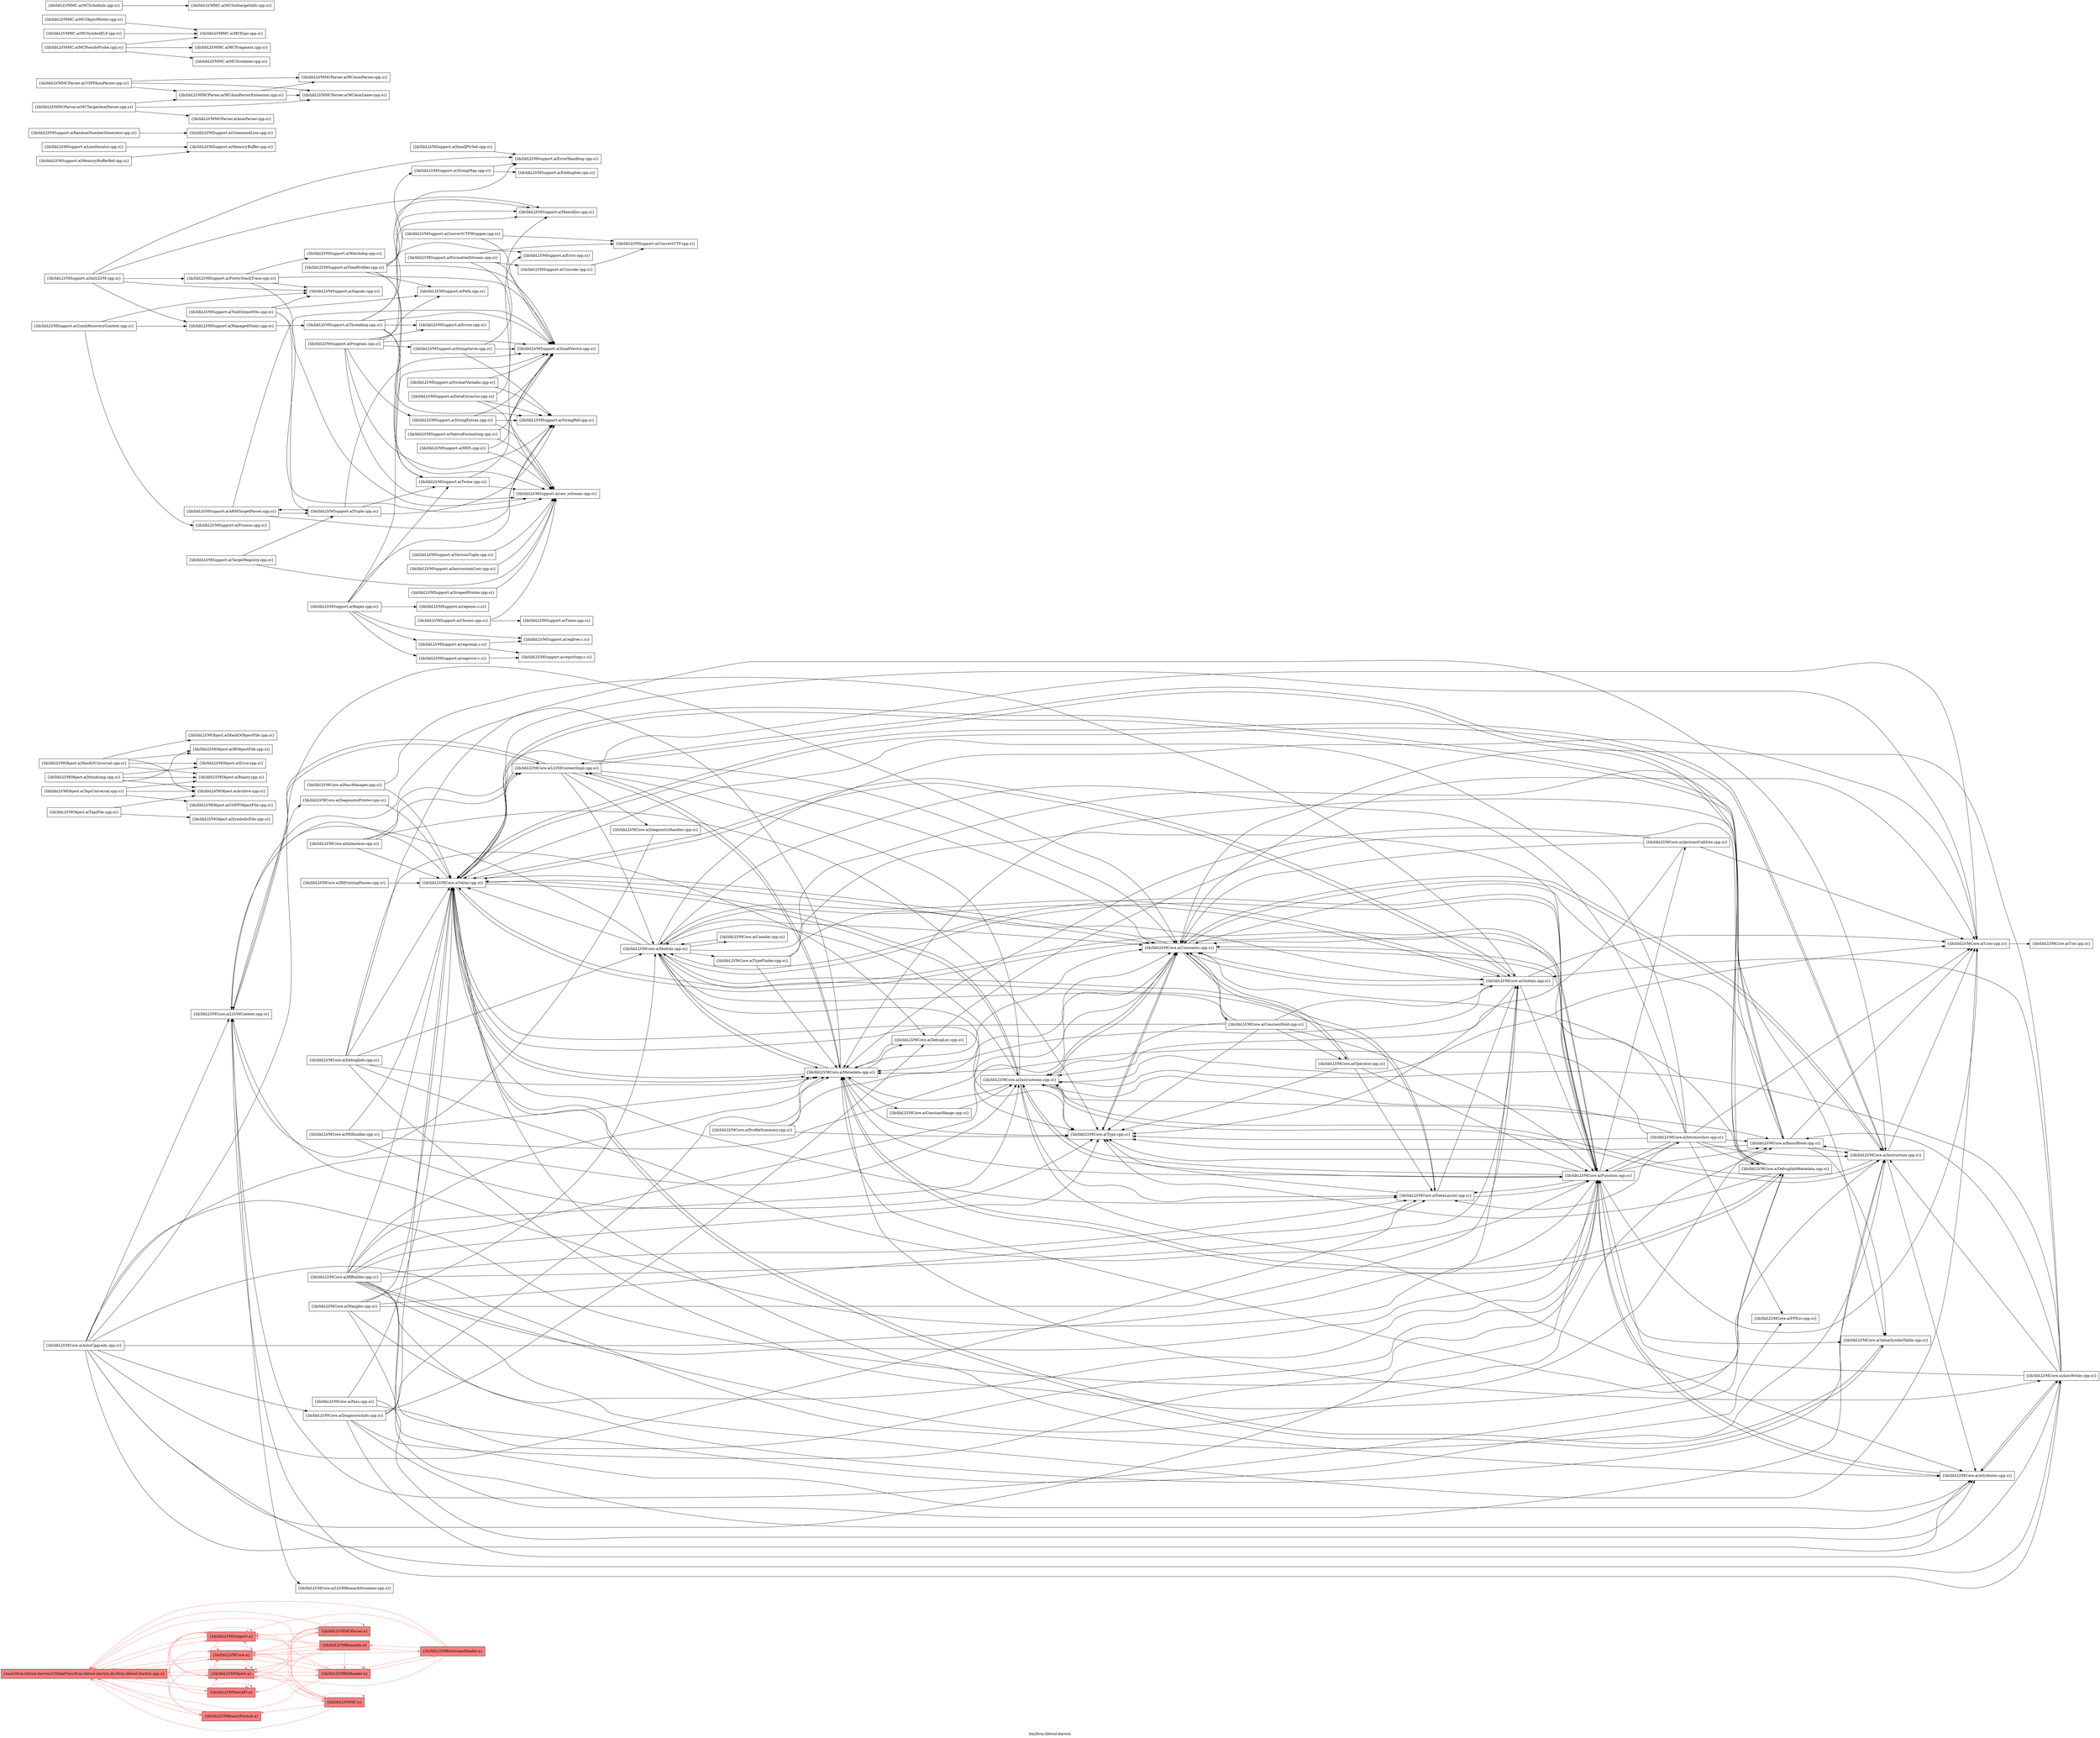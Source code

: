 digraph "bin/llvm-libtool-darwin" {
	label="bin/llvm-libtool-darwin";
	rankdir="LR"
	{ rank=same; Node0x56062d446d28;  }
	{ rank=same; Node0x56062d443da8; Node0x56062d4438a8; Node0x56062d4474a8; Node0x56062d4479a8; Node0x56062d446aa8;  }
	{ rank=same; Node0x56062d4465a8; Node0x56062d446fa8; Node0x56062d449ca8; Node0x56062d445ba8;  }

	Node0x56062d446d28 [shape=record,shape=box,style=filled,fillcolor="1.000000 0.5 1",group=1,label="{tools/llvm-libtool-darwin/CMakeFiles/llvm-libtool-darwin.dir/llvm-libtool-darwin.cpp.o}"];
	Node0x56062d446d28 -> Node0x56062d443da8[color="1.000000 0.5 1"];
	Node0x56062d446d28 -> Node0x56062d4438a8[color="1.000000 0.5 1"];
	Node0x56062d446d28 -> Node0x56062d4474a8[color="1.000000 0.5 1"];
	Node0x56062d446d28 -> Node0x56062d4479a8[color="1.000000 0.5 1"];
	Node0x56062d446d28 -> Node0x56062d446aa8[color="1.000000 0.5 1"];
	Node0x56062d443da8 [shape=record,shape=box,style=filled,fillcolor="1.000000 0.5 1",group=1,label="{lib/libLLVMBinaryFormat.a}"];
	Node0x56062d443da8 -> Node0x56062d446d28[color="1.000000 0.5 1"];
	Node0x56062d443da8 -> Node0x56062d4479a8[color="1.000000 0.5 1"];
	Node0x56062d4438a8 [shape=record,shape=box,style=filled,fillcolor="1.000000 0.5 1",group=1,label="{lib/libLLVMCore.a}"];
	Node0x56062d4438a8 -> Node0x56062d4479a8[color="1.000000 0.5 1"];
	Node0x56062d4438a8 -> Node0x56062d443da8[color="1.000000 0.5 1"];
	Node0x56062d4438a8 -> Node0x56062d4438a8[color="1.000000 0.5 1"];
	Node0x56062d4438a8 -> Node0x56062d446d28[color="1.000000 0.5 1"];
	Node0x56062d4438a8 -> Node0x56062d4465a8[color="1.000000 0.5 1"];
	Node0x56062d4438a8 -> Node0x56062d4474a8[color="1.000000 0.5 1"];
	Node0x56062d4438a8 -> Node0x56062d446fa8[color="1.000000 0.5 1"];
	Node0x56062d4474a8 [shape=record,shape=box,style=filled,fillcolor="1.000000 0.5 1",group=1,label="{lib/libLLVMObject.a}"];
	Node0x56062d4474a8 -> Node0x56062d446d28[color="1.000000 0.5 1"];
	Node0x56062d4474a8 -> Node0x56062d4474a8[color="1.000000 0.5 1"];
	Node0x56062d4474a8 -> Node0x56062d4479a8[color="1.000000 0.5 1"];
	Node0x56062d4474a8 -> Node0x56062d443da8[color="1.000000 0.5 1"];
	Node0x56062d4474a8 -> Node0x56062d4438a8[color="1.000000 0.5 1"];
	Node0x56062d4474a8 -> Node0x56062d446fa8[color="1.000000 0.5 1"];
	Node0x56062d4474a8 -> Node0x56062d449ca8[color="1.000000 0.5 1"];
	Node0x56062d4474a8 -> Node0x56062d445ba8[color="1.000000 0.5 1"];
	Node0x56062d4474a8 -> Node0x56062d446aa8[color="1.000000 0.5 1"];
	Node0x56062d4479a8 [shape=record,shape=box,style=filled,fillcolor="1.000000 0.5 1",group=1,label="{lib/libLLVMSupport.a}"];
	Node0x56062d4479a8 -> Node0x56062d446d28[color="1.000000 0.5 1"];
	Node0x56062d4479a8 -> Node0x56062d4438a8[color="1.000000 0.5 1"];
	Node0x56062d4479a8 -> Node0x56062d4474a8[color="1.000000 0.5 1"];
	Node0x56062d4479a8 -> Node0x56062d4479a8[color="1.000000 0.5 1"];
	Node0x56062d446aa8 [shape=record,shape=box,style=filled,fillcolor="1.000000 0.5 1",group=1,label="{lib/libLLVMTextAPI.a}"];
	Node0x56062d446aa8 -> Node0x56062d4479a8[color="1.000000 0.5 1"];
	Node0x56062d446aa8 -> Node0x56062d446aa8[color="1.000000 0.5 1"];
	Node0x56062d446aa8 -> Node0x56062d446d28[color="1.000000 0.5 1"];
	Node0x56062d446aa8 -> Node0x56062d4438a8[color="1.000000 0.5 1"];
	Node0x56062d446aa8 -> Node0x56062d4474a8[color="1.000000 0.5 1"];
	Node0x56062d445e28 [shape=record,shape=box,group=0,label="{lib/libLLVMCore.a(LLVMContext.cpp.o)}"];
	Node0x56062d445e28 -> Node0x56062d449988;
	Node0x56062d445e28 -> Node0x56062d447278;
	Node0x56062d445e28 -> Node0x56062d4497f8;
	Node0x56062d449988 [shape=record,shape=box,group=0,label="{lib/libLLVMCore.a(DiagnosticPrinter.cpp.o)}"];
	Node0x56062d449988 -> Node0x56062d443b28;
	Node0x56062d447278 [shape=record,shape=box,group=0,label="{lib/libLLVMCore.a(LLVMContextImpl.cpp.o)}"];
	Node0x56062d447278 -> Node0x56062d445e28;
	Node0x56062d447278 -> Node0x56062d444708;
	Node0x56062d447278 -> Node0x56062d442598;
	Node0x56062d447278 -> Node0x56062d449028;
	Node0x56062d447278 -> Node0x56062d4405b8;
	Node0x56062d447278 -> Node0x56062d4424f8;
	Node0x56062d447278 -> Node0x56062d442188;
	Node0x56062d447278 -> Node0x56062d443b28;
	Node0x56062d4497f8 [shape=record,shape=box,group=0,label="{lib/libLLVMCore.a(LLVMRemarkStreamer.cpp.o)}"];
	Node0x56062d443b28 [shape=record,shape=box,group=0,label="{lib/libLLVMCore.a(Value.cpp.o)}"];
	Node0x56062d443b28 -> Node0x56062d445e28;
	Node0x56062d443b28 -> Node0x56062d4427c8;
	Node0x56062d443b28 -> Node0x56062d441968;
	Node0x56062d443b28 -> Node0x56062d442138;
	Node0x56062d443b28 -> Node0x56062d442ef8;
	Node0x56062d443b28 -> Node0x56062d444bb8;
	Node0x56062d443b28 -> Node0x56062d4452e8;
	Node0x56062d443b28 -> Node0x56062d444708;
	Node0x56062d443b28 -> Node0x56062d446558;
	Node0x56062d443b28 -> Node0x56062d447278;
	Node0x56062d443b28 -> Node0x56062d4405b8;
	Node0x56062d443b28 -> Node0x56062d443498;
	Node0x56062d443b28 -> Node0x56062d442188;
	Node0x56062d443b28 -> Node0x56062d443088;
	Node0x56062d44a068 [shape=record,shape=box,group=0,label="{lib/libLLVMCore.a(DiagnosticInfo.cpp.o)}"];
	Node0x56062d44a068 -> Node0x56062d4427c8;
	Node0x56062d44a068 -> Node0x56062d444bb8;
	Node0x56062d44a068 -> Node0x56062d445dd8;
	Node0x56062d44a068 -> Node0x56062d4451a8;
	Node0x56062d44a068 -> Node0x56062d4405b8;
	Node0x56062d44a068 -> Node0x56062d443b28;
	Node0x56062d4427c8 [shape=record,shape=box,group=0,label="{lib/libLLVMCore.a(Function.cpp.o)}"];
	Node0x56062d4427c8 -> Node0x56062d445e28;
	Node0x56062d4427c8 -> Node0x56062d441968;
	Node0x56062d4427c8 -> Node0x56062d442ef8;
	Node0x56062d4427c8 -> Node0x56062d4452e8;
	Node0x56062d4427c8 -> Node0x56062d444708;
	Node0x56062d4427c8 -> Node0x56062d446558;
	Node0x56062d4427c8 -> Node0x56062d441698;
	Node0x56062d4427c8 -> Node0x56062d4445c8;
	Node0x56062d4427c8 -> Node0x56062d4405b8;
	Node0x56062d4427c8 -> Node0x56062d4424f8;
	Node0x56062d4427c8 -> Node0x56062d443498;
	Node0x56062d4427c8 -> Node0x56062d442188;
	Node0x56062d4427c8 -> Node0x56062d443b28;
	Node0x56062d4427c8 -> Node0x56062d443088;
	Node0x56062d444bb8 [shape=record,shape=box,group=0,label="{lib/libLLVMCore.a(Instruction.cpp.o)}"];
	Node0x56062d444bb8 -> Node0x56062d442ef8;
	Node0x56062d444bb8 -> Node0x56062d4452e8;
	Node0x56062d444bb8 -> Node0x56062d444708;
	Node0x56062d444bb8 -> Node0x56062d446558;
	Node0x56062d444bb8 -> Node0x56062d4405b8;
	Node0x56062d444bb8 -> Node0x56062d442188;
	Node0x56062d444bb8 -> Node0x56062d443b28;
	Node0x56062d445dd8 [shape=record,shape=box,group=0,label="{lib/libLLVMCore.a(AsmWriter.cpp.o)}"];
	Node0x56062d445dd8 -> Node0x56062d445e28;
	Node0x56062d445dd8 -> Node0x56062d4427c8;
	Node0x56062d445dd8 -> Node0x56062d442138;
	Node0x56062d445dd8 -> Node0x56062d442ef8;
	Node0x56062d445dd8 -> Node0x56062d444bb8;
	Node0x56062d445dd8 -> Node0x56062d4452e8;
	Node0x56062d445dd8 -> Node0x56062d444708;
	Node0x56062d445dd8 -> Node0x56062d446558;
	Node0x56062d4451a8 [shape=record,shape=box,group=0,label="{lib/libLLVMCore.a(DebugLoc.cpp.o)}"];
	Node0x56062d4451a8 -> Node0x56062d442598;
	Node0x56062d4451a8 -> Node0x56062d4405b8;
	Node0x56062d4405b8 [shape=record,shape=box,group=0,label="{lib/libLLVMCore.a(Metadata.cpp.o)}"];
	Node0x56062d4405b8 -> Node0x56062d445e28;
	Node0x56062d4405b8 -> Node0x56062d443b78;
	Node0x56062d4405b8 -> Node0x56062d444708;
	Node0x56062d4405b8 -> Node0x56062d445dd8;
	Node0x56062d4405b8 -> Node0x56062d442598;
	Node0x56062d4405b8 -> Node0x56062d4451a8;
	Node0x56062d4405b8 -> Node0x56062d447278;
	Node0x56062d4405b8 -> Node0x56062d4424f8;
	Node0x56062d4405b8 -> Node0x56062d443498;
	Node0x56062d4405b8 -> Node0x56062d443b28;
	Node0x56062d441968 [shape=record,shape=box,group=0,label="{lib/libLLVMCore.a(DataLayout.cpp.o)}"];
	Node0x56062d441968 -> Node0x56062d4427c8;
	Node0x56062d441968 -> Node0x56062d442138;
	Node0x56062d441968 -> Node0x56062d4424f8;
	Node0x56062d441968 -> Node0x56062d443498;
	Node0x56062d442ef8 [shape=record,shape=box,group=0,label="{lib/libLLVMCore.a(Instructions.cpp.o)}"];
	Node0x56062d442ef8 -> Node0x56062d4427c8;
	Node0x56062d442ef8 -> Node0x56062d441968;
	Node0x56062d442ef8 -> Node0x56062d444bb8;
	Node0x56062d442ef8 -> Node0x56062d4452e8;
	Node0x56062d442ef8 -> Node0x56062d444708;
	Node0x56062d442ef8 -> Node0x56062d446558;
	Node0x56062d442ef8 -> Node0x56062d447278;
	Node0x56062d442ef8 -> Node0x56062d4405b8;
	Node0x56062d442ef8 -> Node0x56062d4424f8;
	Node0x56062d442ef8 -> Node0x56062d443498;
	Node0x56062d442ef8 -> Node0x56062d442188;
	Node0x56062d442ef8 -> Node0x56062d443b28;
	Node0x56062d4452e8 [shape=record,shape=box,group=0,label="{lib/libLLVMCore.a(BasicBlock.cpp.o)}"];
	Node0x56062d4452e8 -> Node0x56062d444bb8;
	Node0x56062d4452e8 -> Node0x56062d444708;
	Node0x56062d4452e8 -> Node0x56062d4405b8;
	Node0x56062d4452e8 -> Node0x56062d443498;
	Node0x56062d4452e8 -> Node0x56062d442188;
	Node0x56062d4452e8 -> Node0x56062d443b28;
	Node0x56062d4452e8 -> Node0x56062d443088;
	Node0x56062d444708 [shape=record,shape=box,group=0,label="{lib/libLLVMCore.a(Constants.cpp.o)}"];
	Node0x56062d444708 -> Node0x56062d4427c8;
	Node0x56062d444708 -> Node0x56062d442138;
	Node0x56062d444708 -> Node0x56062d442ef8;
	Node0x56062d444708 -> Node0x56062d444bb8;
	Node0x56062d444708 -> Node0x56062d445e78;
	Node0x56062d444708 -> Node0x56062d442048;
	Node0x56062d444708 -> Node0x56062d443498;
	Node0x56062d444708 -> Node0x56062d442188;
	Node0x56062d444708 -> Node0x56062d443b28;
	Node0x56062d446558 [shape=record,shape=box,group=0,label="{lib/libLLVMCore.a(Attributes.cpp.o)}"];
	Node0x56062d446558 -> Node0x56062d4427c8;
	Node0x56062d446558 -> Node0x56062d445dd8;
	Node0x56062d441698 [shape=record,shape=box,group=0,label="{lib/libLLVMCore.a(IntrinsicInst.cpp.o)}"];
	Node0x56062d441698 -> Node0x56062d4427c8;
	Node0x56062d441698 -> Node0x56062d441968;
	Node0x56062d441698 -> Node0x56062d442ef8;
	Node0x56062d441698 -> Node0x56062d444bb8;
	Node0x56062d441698 -> Node0x56062d4452e8;
	Node0x56062d441698 -> Node0x56062d444708;
	Node0x56062d441698 -> Node0x56062d442598;
	Node0x56062d441698 -> Node0x56062d4411e8;
	Node0x56062d441698 -> Node0x56062d4405b8;
	Node0x56062d441698 -> Node0x56062d4424f8;
	Node0x56062d441698 -> Node0x56062d443498;
	Node0x56062d441698 -> Node0x56062d442188;
	Node0x56062d441698 -> Node0x56062d443b28;
	Node0x56062d4445c8 [shape=record,shape=box,group=0,label="{lib/libLLVMCore.a(AbstractCallSite.cpp.o)}"];
	Node0x56062d4445c8 -> Node0x56062d442ef8;
	Node0x56062d4445c8 -> Node0x56062d444708;
	Node0x56062d4445c8 -> Node0x56062d4405b8;
	Node0x56062d4445c8 -> Node0x56062d442188;
	Node0x56062d4424f8 [shape=record,shape=box,group=0,label="{lib/libLLVMCore.a(Module.cpp.o)}"];
	Node0x56062d4424f8 -> Node0x56062d445e28;
	Node0x56062d4424f8 -> Node0x56062d4427c8;
	Node0x56062d4424f8 -> Node0x56062d441968;
	Node0x56062d4424f8 -> Node0x56062d442138;
	Node0x56062d4424f8 -> Node0x56062d444708;
	Node0x56062d4424f8 -> Node0x56062d440a18;
	Node0x56062d4424f8 -> Node0x56062d4405b8;
	Node0x56062d4424f8 -> Node0x56062d443498;
	Node0x56062d4424f8 -> Node0x56062d444b18;
	Node0x56062d4424f8 -> Node0x56062d442188;
	Node0x56062d4424f8 -> Node0x56062d443b28;
	Node0x56062d4424f8 -> Node0x56062d443088;
	Node0x56062d443498 [shape=record,shape=box,group=0,label="{lib/libLLVMCore.a(Type.cpp.o)}"];
	Node0x56062d443498 -> Node0x56062d444708;
	Node0x56062d442188 [shape=record,shape=box,group=0,label="{lib/libLLVMCore.a(User.cpp.o)}"];
	Node0x56062d442188 -> Node0x56062d4419b8;
	Node0x56062d443088 [shape=record,shape=box,group=0,label="{lib/libLLVMCore.a(ValueSymbolTable.cpp.o)}"];
	Node0x56062d443088 -> Node0x56062d443b28;
	Node0x56062d442138 [shape=record,shape=box,group=0,label="{lib/libLLVMCore.a(Globals.cpp.o)}"];
	Node0x56062d442138 -> Node0x56062d4427c8;
	Node0x56062d442138 -> Node0x56062d444708;
	Node0x56062d442138 -> Node0x56062d4405b8;
	Node0x56062d442138 -> Node0x56062d4424f8;
	Node0x56062d442138 -> Node0x56062d443498;
	Node0x56062d442138 -> Node0x56062d442188;
	Node0x56062d442138 -> Node0x56062d443b28;
	Node0x56062d443b78 [shape=record,shape=box,group=0,label="{lib/libLLVMCore.a(ConstantRange.cpp.o)}"];
	Node0x56062d443b78 -> Node0x56062d442ef8;
	Node0x56062d445e78 [shape=record,shape=box,group=0,label="{lib/libLLVMCore.a(ConstantFold.cpp.o)}"];
	Node0x56062d445e78 -> Node0x56062d4427c8;
	Node0x56062d445e78 -> Node0x56062d442138;
	Node0x56062d445e78 -> Node0x56062d442ef8;
	Node0x56062d445e78 -> Node0x56062d444708;
	Node0x56062d445e78 -> Node0x56062d4424f8;
	Node0x56062d445e78 -> Node0x56062d442048;
	Node0x56062d445e78 -> Node0x56062d443498;
	Node0x56062d445e78 -> Node0x56062d443b28;
	Node0x56062d442048 [shape=record,shape=box,group=0,label="{lib/libLLVMCore.a(Operator.cpp.o)}"];
	Node0x56062d442048 -> Node0x56062d4427c8;
	Node0x56062d442048 -> Node0x56062d441968;
	Node0x56062d442048 -> Node0x56062d444708;
	Node0x56062d442048 -> Node0x56062d443498;
	Node0x56062d442598 [shape=record,shape=box,group=0,label="{lib/libLLVMCore.a(DebugInfoMetadata.cpp.o)}"];
	Node0x56062d442598 -> Node0x56062d445e28;
	Node0x56062d442598 -> Node0x56062d444708;
	Node0x56062d442598 -> Node0x56062d447278;
	Node0x56062d442598 -> Node0x56062d4405b8;
	Node0x56062d442598 -> Node0x56062d443498;
	Node0x56062d440a18 [shape=record,shape=box,group=0,label="{lib/libLLVMCore.a(Comdat.cpp.o)}"];
	Node0x56062d440a18 -> Node0x56062d4424f8;
	Node0x56062d4411e8 [shape=record,shape=box,group=0,label="{lib/libLLVMCore.a(FPEnv.cpp.o)}"];
	Node0x56062d444a78 [shape=record,shape=box,group=0,label="{lib/libLLVMCore.a(DebugInfo.cpp.o)}"];
	Node0x56062d444a78 -> Node0x56062d4427c8;
	Node0x56062d444a78 -> Node0x56062d444bb8;
	Node0x56062d444a78 -> Node0x56062d442598;
	Node0x56062d444a78 -> Node0x56062d4451a8;
	Node0x56062d444a78 -> Node0x56062d4405b8;
	Node0x56062d444a78 -> Node0x56062d4424f8;
	Node0x56062d444a78 -> Node0x56062d443b28;
	Node0x56062d443cb8 [shape=record,shape=box,group=0,label="{lib/libLLVMCore.a(IRBuilder.cpp.o)}"];
	Node0x56062d443cb8 -> Node0x56062d4427c8;
	Node0x56062d443cb8 -> Node0x56062d441968;
	Node0x56062d443cb8 -> Node0x56062d442138;
	Node0x56062d443cb8 -> Node0x56062d442ef8;
	Node0x56062d443cb8 -> Node0x56062d444bb8;
	Node0x56062d443cb8 -> Node0x56062d4452e8;
	Node0x56062d443cb8 -> Node0x56062d444708;
	Node0x56062d443cb8 -> Node0x56062d446558;
	Node0x56062d443cb8 -> Node0x56062d4411e8;
	Node0x56062d443cb8 -> Node0x56062d4405b8;
	Node0x56062d443cb8 -> Node0x56062d443498;
	Node0x56062d443cb8 -> Node0x56062d442188;
	Node0x56062d443cb8 -> Node0x56062d443b28;
	Node0x56062d449028 [shape=record,shape=box,group=0,label="{lib/libLLVMCore.a(DiagnosticHandler.cpp.o)}"];
	Node0x56062d449028 -> Node0x56062d445e28;
	Node0x56062d4465a8 [shape=record,shape=box,style=filled,fillcolor="1.000000 0.5 1",group=1,label="{lib/libLLVMRemarks.a}"];
	Node0x56062d4465a8 -> Node0x56062d446d28[color="1.000000 0.5 1"];
	Node0x56062d4465a8 -> Node0x56062d4479a8[color="1.000000 0.5 1"];
	Node0x56062d4465a8 -> Node0x56062d4438a8[color="1.000000 0.5 1"];
	Node0x56062d4465a8 -> Node0x56062d446fa8[color="1.000000 0.5 1"];
	Node0x56062d4465a8 -> Node0x56062d4474a8[color="1.000000 0.5 1"];
	Node0x56062d4465a8 -> Node0x56062d4456a8[color="1.000000 0.5 1"];
	Node0x56062d4465a8 -> Node0x56062d446aa8[color="1.000000 0.5 1"];
	Node0x56062d441738 [shape=record,shape=box,group=0,label="{lib/libLLVMCore.a(MDBuilder.cpp.o)}"];
	Node0x56062d441738 -> Node0x56062d444708;
	Node0x56062d441738 -> Node0x56062d4405b8;
	Node0x56062d441738 -> Node0x56062d443498;
	Node0x56062d441738 -> Node0x56062d443b28;
	Node0x56062d444b18 [shape=record,shape=box,group=0,label="{lib/libLLVMCore.a(TypeFinder.cpp.o)}"];
	Node0x56062d444b18 -> Node0x56062d4427c8;
	Node0x56062d444b18 -> Node0x56062d442138;
	Node0x56062d444b18 -> Node0x56062d4405b8;
	Node0x56062d443c18 [shape=record,shape=box,group=0,label="{lib/libLLVMCore.a(ProfileSummary.cpp.o)}"];
	Node0x56062d443c18 -> Node0x56062d444708;
	Node0x56062d443c18 -> Node0x56062d4405b8;
	Node0x56062d443c18 -> Node0x56062d443498;
	Node0x56062d4419b8 [shape=record,shape=box,group=0,label="{lib/libLLVMCore.a(Use.cpp.o)}"];
	Node0x56062d446fa8 [shape=record,shape=box,style=filled,fillcolor="1.000000 0.5 1",group=1,label="{lib/libLLVMBitReader.a}"];
	Node0x56062d446fa8 -> Node0x56062d446d28[color="1.000000 0.5 1"];
	Node0x56062d446fa8 -> Node0x56062d4438a8[color="1.000000 0.5 1"];
	Node0x56062d446fa8 -> Node0x56062d4474a8[color="1.000000 0.5 1"];
	Node0x56062d446fa8 -> Node0x56062d4479a8[color="1.000000 0.5 1"];
	Node0x56062d446fa8 -> Node0x56062d446fa8[color="1.000000 0.5 1"];
	Node0x56062d446fa8 -> Node0x56062d4456a8[color="1.000000 0.5 1"];
	Node0x56062d447408 [shape=record,shape=box,group=0,label="{lib/libLLVMCore.a(Mangler.cpp.o)}"];
	Node0x56062d447408 -> Node0x56062d4427c8;
	Node0x56062d447408 -> Node0x56062d441968;
	Node0x56062d447408 -> Node0x56062d442138;
	Node0x56062d447408 -> Node0x56062d446558;
	Node0x56062d447408 -> Node0x56062d4424f8;
	Node0x56062d447408 -> Node0x56062d443b28;
	Node0x56062d449ca8 [shape=record,shape=box,style=filled,fillcolor="1.000000 0.5 1",group=1,label="{lib/libLLVMMC.a}"];
	Node0x56062d449ca8 -> Node0x56062d4438a8[color="1.000000 0.5 1"];
	Node0x56062d449ca8 -> Node0x56062d4474a8[color="1.000000 0.5 1"];
	Node0x56062d449ca8 -> Node0x56062d4479a8[color="1.000000 0.5 1"];
	Node0x56062d449ca8 -> Node0x56062d449ca8[color="1.000000 0.5 1"];
	Node0x56062d449ca8 -> Node0x56062d446d28[color="1.000000 0.5 1"];
	Node0x56062d449ca8 -> Node0x56062d443da8[color="1.000000 0.5 1"];
	Node0x56062d449ca8 -> Node0x56062d445ba8[color="1.000000 0.5 1"];
	Node0x56062d4455b8 [shape=record,shape=box,group=0,label="{lib/libLLVMObject.a(MachOUniversal.cpp.o)}"];
	Node0x56062d4455b8 -> Node0x56062d444b68;
	Node0x56062d4455b8 -> Node0x56062d444758;
	Node0x56062d4455b8 -> Node0x56062d4462d8;
	Node0x56062d4455b8 -> Node0x56062d446508;
	Node0x56062d4455b8 -> Node0x56062d445ce8;
	Node0x56062d444b68 [shape=record,shape=box,group=0,label="{lib/libLLVMObject.a(Archive.cpp.o)}"];
	Node0x56062d444758 [shape=record,shape=box,group=0,label="{lib/libLLVMObject.a(Binary.cpp.o)}"];
	Node0x56062d4462d8 [shape=record,shape=box,group=0,label="{lib/libLLVMObject.a(Error.cpp.o)}"];
	Node0x56062d446508 [shape=record,shape=box,group=0,label="{lib/libLLVMObject.a(IRObjectFile.cpp.o)}"];
	Node0x56062d445ce8 [shape=record,shape=box,group=0,label="{lib/libLLVMObject.a(MachOObjectFile.cpp.o)}"];
	Node0x56062d4474f8 [shape=record,shape=box,group=0,label="{lib/libLLVMObject.a(Minidump.cpp.o)}"];
	Node0x56062d4474f8 -> Node0x56062d444b68;
	Node0x56062d4474f8 -> Node0x56062d444758;
	Node0x56062d4474f8 -> Node0x56062d4462d8;
	Node0x56062d4474f8 -> Node0x56062d446508;
	Node0x56062d445ba8 [shape=record,shape=box,style=filled,fillcolor="1.000000 0.5 1",group=1,label="{lib/libLLVMMCParser.a}"];
	Node0x56062d445ba8 -> Node0x56062d446d28[color="1.000000 0.5 1"];
	Node0x56062d445ba8 -> Node0x56062d4438a8[color="1.000000 0.5 1"];
	Node0x56062d445ba8 -> Node0x56062d4474a8[color="1.000000 0.5 1"];
	Node0x56062d445ba8 -> Node0x56062d4479a8[color="1.000000 0.5 1"];
	Node0x56062d445ba8 -> Node0x56062d445ba8[color="1.000000 0.5 1"];
	Node0x56062d445ba8 -> Node0x56062d449ca8[color="1.000000 0.5 1"];
	Node0x56062d441b98 [shape=record,shape=box,group=0,label="{lib/libLLVMObject.a(TapiUniversal.cpp.o)}"];
	Node0x56062d441b98 -> Node0x56062d444b68;
	Node0x56062d441b98 -> Node0x56062d444758;
	Node0x56062d441b98 -> Node0x56062d44a1a8;
	Node0x56062d44a1a8 [shape=record,shape=box,group=0,label="{lib/libLLVMObject.a(COFFObjectFile.cpp.o)}"];
	Node0x56062d4492a8 [shape=record,shape=box,group=0,label="{lib/libLLVMObject.a(TapiFile.cpp.o)}"];
	Node0x56062d4492a8 -> Node0x56062d444b68;
	Node0x56062d4492a8 -> Node0x56062d449398;
	Node0x56062d449398 [shape=record,shape=box,group=0,label="{lib/libLLVMObject.a(SymbolicFile.cpp.o)}"];
	Node0x56062d446648 [shape=record,shape=box,group=0,label="{lib/libLLVMSupport.a(ARMTargetParser.cpp.o)}"];
	Node0x56062d446648 -> Node0x56062d4488a8;
	Node0x56062d446648 -> Node0x56062d446eb8;
	Node0x56062d446648 -> Node0x56062d442e58;
	Node0x56062d4488a8 [shape=record,shape=box,group=0,label="{lib/libLLVMSupport.a(SmallVector.cpp.o)}"];
	Node0x56062d446eb8 [shape=record,shape=box,group=0,label="{lib/libLLVMSupport.a(StringRef.cpp.o)}"];
	Node0x56062d442e58 [shape=record,shape=box,group=0,label="{lib/libLLVMSupport.a(Triple.cpp.o)}"];
	Node0x56062d442e58 -> Node0x56062d446648;
	Node0x56062d442e58 -> Node0x56062d4488a8;
	Node0x56062d442e58 -> Node0x56062d446eb8;
	Node0x56062d442e58 -> Node0x56062d446058;
	Node0x56062d4439e8 [shape=record,shape=box,group=0,label="{lib/libLLVMSupport.a(ConvertUTFWrapper.cpp.o)}"];
	Node0x56062d4439e8 -> Node0x56062d443448;
	Node0x56062d4439e8 -> Node0x56062d4488a8;
	Node0x56062d443448 [shape=record,shape=box,group=0,label="{lib/libLLVMSupport.a(ConvertUTF.cpp.o)}"];
	Node0x56062d444f28 [shape=record,shape=box,group=0,label="{lib/libLLVMSupport.a(DataExtractor.cpp.o)}"];
	Node0x56062d444f28 -> Node0x56062d445d38;
	Node0x56062d444f28 -> Node0x56062d446eb8;
	Node0x56062d444f28 -> Node0x56062d448cb8;
	Node0x56062d445d38 [shape=record,shape=box,group=0,label="{lib/libLLVMSupport.a(Error.cpp.o)}"];
	Node0x56062d448cb8 [shape=record,shape=box,group=0,label="{lib/libLLVMSupport.a(raw_ostream.cpp.o)}"];
	Node0x56062d448ee8 [shape=record,shape=box,group=0,label="{lib/libLLVMSupport.a(FormattedStream.cpp.o)}"];
	Node0x56062d448ee8 -> Node0x56062d443448;
	Node0x56062d448ee8 -> Node0x56062d4488a8;
	Node0x56062d448ee8 -> Node0x56062d445a68;
	Node0x56062d448ee8 -> Node0x56062d448cb8;
	Node0x56062d445a68 [shape=record,shape=box,group=0,label="{lib/libLLVMSupport.a(Unicode.cpp.o)}"];
	Node0x56062d445a68 -> Node0x56062d443448;
	Node0x56062d448308 [shape=record,shape=box,group=0,label="{lib/libLLVMSupport.a(FormatVariadic.cpp.o)}"];
	Node0x56062d448308 -> Node0x56062d4488a8;
	Node0x56062d448308 -> Node0x56062d446eb8;
	Node0x56062d442958 [shape=record,shape=box,group=0,label="{lib/libLLVMSupport.a(InitLLVM.cpp.o)}"];
	Node0x56062d442958 -> Node0x56062d449f78;
	Node0x56062d442958 -> Node0x56062d441288;
	Node0x56062d442958 -> Node0x56062d442688;
	Node0x56062d442958 -> Node0x56062d4494d8;
	Node0x56062d442958 -> Node0x56062d440748;
	Node0x56062d449f78 [shape=record,shape=box,group=0,label="{lib/libLLVMSupport.a(ErrorHandling.cpp.o)}"];
	Node0x56062d441288 [shape=record,shape=box,group=0,label="{lib/libLLVMSupport.a(ManagedStatic.cpp.o)}"];
	Node0x56062d441288 -> Node0x56062d441918;
	Node0x56062d442688 [shape=record,shape=box,group=0,label="{lib/libLLVMSupport.a(MemAlloc.cpp.o)}"];
	Node0x56062d4494d8 [shape=record,shape=box,group=0,label="{lib/libLLVMSupport.a(PrettyStackTrace.cpp.o)}"];
	Node0x56062d4494d8 -> Node0x56062d4488a8;
	Node0x56062d4494d8 -> Node0x56062d448cb8;
	Node0x56062d4494d8 -> Node0x56062d440748;
	Node0x56062d4494d8 -> Node0x56062d443268;
	Node0x56062d440748 [shape=record,shape=box,group=0,label="{lib/libLLVMSupport.a(Signals.cpp.o)}"];
	Node0x56062d4421d8 [shape=record,shape=box,group=0,label="{lib/libLLVMSupport.a(InstructionCost.cpp.o)}"];
	Node0x56062d4421d8 -> Node0x56062d448cb8;
	Node0x56062d441a58 [shape=record,shape=box,group=0,label="{lib/libLLVMSupport.a(LineIterator.cpp.o)}"];
	Node0x56062d441a58 -> Node0x56062d447ea8;
	Node0x56062d447ea8 [shape=record,shape=box,group=0,label="{lib/libLLVMSupport.a(MemoryBuffer.cpp.o)}"];
	Node0x56062d441918 [shape=record,shape=box,group=0,label="{lib/libLLVMSupport.a(Threading.cpp.o)}"];
	Node0x56062d441918 -> Node0x56062d449f78;
	Node0x56062d441918 -> Node0x56062d442688;
	Node0x56062d441918 -> Node0x56062d4488a8;
	Node0x56062d441918 -> Node0x56062d446eb8;
	Node0x56062d441918 -> Node0x56062d446058;
	Node0x56062d441918 -> Node0x56062d4416e8;
	Node0x56062d448f88 [shape=record,shape=box,group=0,label="{lib/libLLVMSupport.a(MD5.cpp.o)}"];
	Node0x56062d448f88 -> Node0x56062d4488a8;
	Node0x56062d448f88 -> Node0x56062d448cb8;
	Node0x56062d448858 [shape=record,shape=box,group=0,label="{lib/libLLVMSupport.a(NativeFormatting.cpp.o)}"];
	Node0x56062d448858 -> Node0x56062d4488a8;
	Node0x56062d448858 -> Node0x56062d448cb8;
	Node0x56062d443268 [shape=record,shape=box,group=0,label="{lib/libLLVMSupport.a(Watchdog.cpp.o)}"];
	Node0x56062d44a158 [shape=record,shape=box,group=0,label="{lib/libLLVMSupport.a(RandomNumberGenerator.cpp.o)}"];
	Node0x56062d44a158 -> Node0x56062d443d08;
	Node0x56062d443d08 [shape=record,shape=box,group=0,label="{lib/libLLVMSupport.a(CommandLine.cpp.o)}"];
	Node0x56062d445ec8 [shape=record,shape=box,group=0,label="{lib/libLLVMSupport.a(Regex.cpp.o)}"];
	Node0x56062d445ec8 -> Node0x56062d4488a8;
	Node0x56062d445ec8 -> Node0x56062d446eb8;
	Node0x56062d445ec8 -> Node0x56062d446058;
	Node0x56062d445ec8 -> Node0x56062d448038;
	Node0x56062d445ec8 -> Node0x56062d448448;
	Node0x56062d445ec8 -> Node0x56062d449f28;
	Node0x56062d445ec8 -> Node0x56062d449348;
	Node0x56062d446058 [shape=record,shape=box,group=0,label="{lib/libLLVMSupport.a(Twine.cpp.o)}"];
	Node0x56062d446058 -> Node0x56062d4488a8;
	Node0x56062d446058 -> Node0x56062d448cb8;
	Node0x56062d448038 [shape=record,shape=box,group=0,label="{lib/libLLVMSupport.a(regcomp.c.o)}"];
	Node0x56062d448038 -> Node0x56062d449348;
	Node0x56062d448038 -> Node0x56062d443a88;
	Node0x56062d448448 [shape=record,shape=box,group=0,label="{lib/libLLVMSupport.a(regerror.c.o)}"];
	Node0x56062d448448 -> Node0x56062d443a88;
	Node0x56062d449f28 [shape=record,shape=box,group=0,label="{lib/libLLVMSupport.a(regexec.c.o)}"];
	Node0x56062d449348 [shape=record,shape=box,group=0,label="{lib/libLLVMSupport.a(regfree.c.o)}"];
	Node0x56062d446f08 [shape=record,shape=box,group=0,label="{lib/libLLVMSupport.a(ScopedPrinter.cpp.o)}"];
	Node0x56062d446f08 -> Node0x56062d448cb8;
	Node0x56062d446878 [shape=record,shape=box,group=0,label="{lib/libLLVMSupport.a(SmallPtrSet.cpp.o)}"];
	Node0x56062d446878 -> Node0x56062d449f78;
	Node0x56062d449e38 [shape=record,shape=box,group=0,label="{lib/libLLVMSupport.a(StringExtras.cpp.o)}"];
	Node0x56062d449e38 -> Node0x56062d4488a8;
	Node0x56062d449e38 -> Node0x56062d446eb8;
	Node0x56062d449e38 -> Node0x56062d448cb8;
	Node0x56062d445478 [shape=record,shape=box,group=0,label="{lib/libLLVMSupport.a(StringMap.cpp.o)}"];
	Node0x56062d445478 -> Node0x56062d449f78;
	Node0x56062d445478 -> Node0x56062d449208;
	Node0x56062d449208 [shape=record,shape=box,group=0,label="{lib/libLLVMSupport.a(FoldingSet.cpp.o)}"];
	Node0x56062d4465f8 [shape=record,shape=box,group=0,label="{lib/libLLVMSupport.a(StringSaver.cpp.o)}"];
	Node0x56062d4465f8 -> Node0x56062d442688;
	Node0x56062d4465f8 -> Node0x56062d4488a8;
	Node0x56062d4465f8 -> Node0x56062d446eb8;
	Node0x56062d443128 [shape=record,shape=box,group=0,label="{lib/libLLVMSupport.a(ToolOutputFile.cpp.o)}"];
	Node0x56062d443128 -> Node0x56062d442e58;
	Node0x56062d443128 -> Node0x56062d448cb8;
	Node0x56062d443128 -> Node0x56062d443538;
	Node0x56062d443128 -> Node0x56062d440748;
	Node0x56062d443538 [shape=record,shape=box,group=0,label="{lib/libLLVMSupport.a(Path.cpp.o)}"];
	Node0x56062d443a88 [shape=record,shape=box,group=0,label="{lib/libLLVMSupport.a(regstrlcpy.c.o)}"];
	Node0x56062d4442f8 [shape=record,shape=box,group=0,label="{lib/libLLVMSupport.a(CrashRecoveryContext.cpp.o)}"];
	Node0x56062d4442f8 -> Node0x56062d441288;
	Node0x56062d4442f8 -> Node0x56062d444ac8;
	Node0x56062d4442f8 -> Node0x56062d440748;
	Node0x56062d444ac8 [shape=record,shape=box,group=0,label="{lib/libLLVMSupport.a(Process.cpp.o)}"];
	Node0x56062d444618 [shape=record,shape=box,group=0,label="{lib/libLLVMSupport.a(Program.cpp.o)}"];
	Node0x56062d444618 -> Node0x56062d442688;
	Node0x56062d444618 -> Node0x56062d4488a8;
	Node0x56062d444618 -> Node0x56062d449e38;
	Node0x56062d444618 -> Node0x56062d4465f8;
	Node0x56062d444618 -> Node0x56062d446eb8;
	Node0x56062d444618 -> Node0x56062d448cb8;
	Node0x56062d444618 -> Node0x56062d443538;
	Node0x56062d444618 -> Node0x56062d4416e8;
	Node0x56062d4416e8 [shape=record,shape=box,group=0,label="{lib/libLLVMSupport.a(Errno.cpp.o)}"];
	Node0x56062d440a68 [shape=record,shape=box,group=0,label="{lib/libLLVMSupport.a(TargetRegistry.cpp.o)}"];
	Node0x56062d440a68 -> Node0x56062d442e58;
	Node0x56062d440a68 -> Node0x56062d448cb8;
	Node0x56062d4466e8 [shape=record,shape=box,group=0,label="{lib/libLLVMSupport.a(VersionTuple.cpp.o)}"];
	Node0x56062d4466e8 -> Node0x56062d448cb8;
	Node0x56062d4456a8 [shape=record,shape=box,style=filled,fillcolor="1.000000 0.5 1",group=1,label="{lib/libLLVMBitstreamReader.a}"];
	Node0x56062d4456a8 -> Node0x56062d446d28[color="1.000000 0.5 1"];
	Node0x56062d4456a8 -> Node0x56062d4438a8[color="1.000000 0.5 1"];
	Node0x56062d4456a8 -> Node0x56062d4474a8[color="1.000000 0.5 1"];
	Node0x56062d4456a8 -> Node0x56062d4479a8[color="1.000000 0.5 1"];
	Node0x56062d4456a8 -> Node0x56062d446fa8[color="1.000000 0.5 1"];
	Node0x56062d4456a8 -> Node0x56062d4465a8[color="1.000000 0.5 1"];
	Node0x56062d447d18 [shape=record,shape=box,group=0,label="{lib/libLLVMCore.a(AutoUpgrade.cpp.o)}"];
	Node0x56062d447d18 -> Node0x56062d445e28;
	Node0x56062d447d18 -> Node0x56062d44a068;
	Node0x56062d447d18 -> Node0x56062d4427c8;
	Node0x56062d447d18 -> Node0x56062d441968;
	Node0x56062d447d18 -> Node0x56062d442138;
	Node0x56062d447d18 -> Node0x56062d442ef8;
	Node0x56062d447d18 -> Node0x56062d444bb8;
	Node0x56062d447d18 -> Node0x56062d4452e8;
	Node0x56062d447d18 -> Node0x56062d444708;
	Node0x56062d447d18 -> Node0x56062d446558;
	Node0x56062d447d18 -> Node0x56062d445dd8;
	Node0x56062d441828 [shape=record,shape=box,group=0,label="{lib/libLLVMCore.a(Pass.cpp.o)}"];
	Node0x56062d441828 -> Node0x56062d4427c8;
	Node0x56062d441828 -> Node0x56062d446558;
	Node0x56062d441828 -> Node0x56062d443b28;
	Node0x56062d441148 [shape=record,shape=box,group=0,label="{lib/libLLVMCore.a(IRPrintingPasses.cpp.o)}"];
	Node0x56062d441148 -> Node0x56062d443b28;
	Node0x56062d440608 [shape=record,shape=box,group=0,label="{lib/libLLVMCore.a(PassManager.cpp.o)}"];
	Node0x56062d440608 -> Node0x56062d442138;
	Node0x56062d440608 -> Node0x56062d443b28;
	Node0x56062d444578 [shape=record,shape=box,group=0,label="{lib/libLLVMSupport.a(TimeProfiler.cpp.o)}"];
	Node0x56062d444578 -> Node0x56062d445d38;
	Node0x56062d444578 -> Node0x56062d442688;
	Node0x56062d444578 -> Node0x56062d4488a8;
	Node0x56062d444578 -> Node0x56062d445478;
	Node0x56062d444578 -> Node0x56062d446058;
	Node0x56062d444578 -> Node0x56062d448cb8;
	Node0x56062d444578 -> Node0x56062d443538;
	Node0x56062d444c08 [shape=record,shape=box,group=0,label="{lib/libLLVMSupport.a(Chrono.cpp.o)}"];
	Node0x56062d444c08 -> Node0x56062d446be8;
	Node0x56062d444c08 -> Node0x56062d448cb8;
	Node0x56062d446be8 [shape=record,shape=box,group=0,label="{lib/libLLVMSupport.a(Timer.cpp.o)}"];
	Node0x56062d442c78 [shape=record,shape=box,group=0,label="{lib/libLLVMCore.a(InlineAsm.cpp.o)}"];
	Node0x56062d442c78 -> Node0x56062d444708;
	Node0x56062d442c78 -> Node0x56062d447278;
	Node0x56062d442c78 -> Node0x56062d443498;
	Node0x56062d442c78 -> Node0x56062d443b28;
	Node0x56062d442638 [shape=record,shape=box,group=0,label="{lib/libLLVMSupport.a(MemoryBufferRef.cpp.o)}"];
	Node0x56062d442638 -> Node0x56062d447ea8;
	Node0x56062d447818 [shape=record,shape=box,group=0,label="{lib/libLLVMMCParser.a(COFFAsmParser.cpp.o)}"];
	Node0x56062d447818 -> Node0x56062d442e08;
	Node0x56062d447818 -> Node0x56062d443ee8;
	Node0x56062d447818 -> Node0x56062d4447f8;
	Node0x56062d442e08 [shape=record,shape=box,group=0,label="{lib/libLLVMMCParser.a(MCAsmLexer.cpp.o)}"];
	Node0x56062d443ee8 [shape=record,shape=box,group=0,label="{lib/libLLVMMCParser.a(MCAsmParser.cpp.o)}"];
	Node0x56062d4447f8 [shape=record,shape=box,group=0,label="{lib/libLLVMMCParser.a(MCAsmParserExtension.cpp.o)}"];
	Node0x56062d4447f8 -> Node0x56062d442e08;
	Node0x56062d4447f8 -> Node0x56062d443ee8;
	Node0x56062d444078 [shape=record,shape=box,group=0,label="{lib/libLLVMMCParser.a(MCTargetAsmParser.cpp.o)}"];
	Node0x56062d444078 -> Node0x56062d446828;
	Node0x56062d444078 -> Node0x56062d442e08;
	Node0x56062d444078 -> Node0x56062d4447f8;
	Node0x56062d446828 [shape=record,shape=box,group=0,label="{lib/libLLVMMCParser.a(AsmParser.cpp.o)}"];
	Node0x56062d442b38 [shape=record,shape=box,group=0,label="{lib/libLLVMMC.a(MCObjectWriter.cpp.o)}"];
	Node0x56062d442b38 -> Node0x56062d44a108;
	Node0x56062d44a108 [shape=record,shape=box,group=0,label="{lib/libLLVMMC.a(MCExpr.cpp.o)}"];
	Node0x56062d441eb8 [shape=record,shape=box,group=0,label="{lib/libLLVMMC.a(MCPseudoProbe.cpp.o)}"];
	Node0x56062d441eb8 -> Node0x56062d44a108;
	Node0x56062d441eb8 -> Node0x56062d448808;
	Node0x56062d441eb8 -> Node0x56062d440e28;
	Node0x56062d448808 [shape=record,shape=box,group=0,label="{lib/libLLVMMC.a(MCFragment.cpp.o)}"];
	Node0x56062d440e28 [shape=record,shape=box,group=0,label="{lib/libLLVMMC.a(MCStreamer.cpp.o)}"];
	Node0x56062d441c38 [shape=record,shape=box,group=0,label="{lib/libLLVMMC.a(MCSchedule.cpp.o)}"];
	Node0x56062d441c38 -> Node0x56062d4415f8;
	Node0x56062d4415f8 [shape=record,shape=box,group=0,label="{lib/libLLVMMC.a(MCSubtargetInfo.cpp.o)}"];
	Node0x56062d442b88 [shape=record,shape=box,group=0,label="{lib/libLLVMMC.a(MCSymbolELF.cpp.o)}"];
	Node0x56062d442b88 -> Node0x56062d44a108;
}
